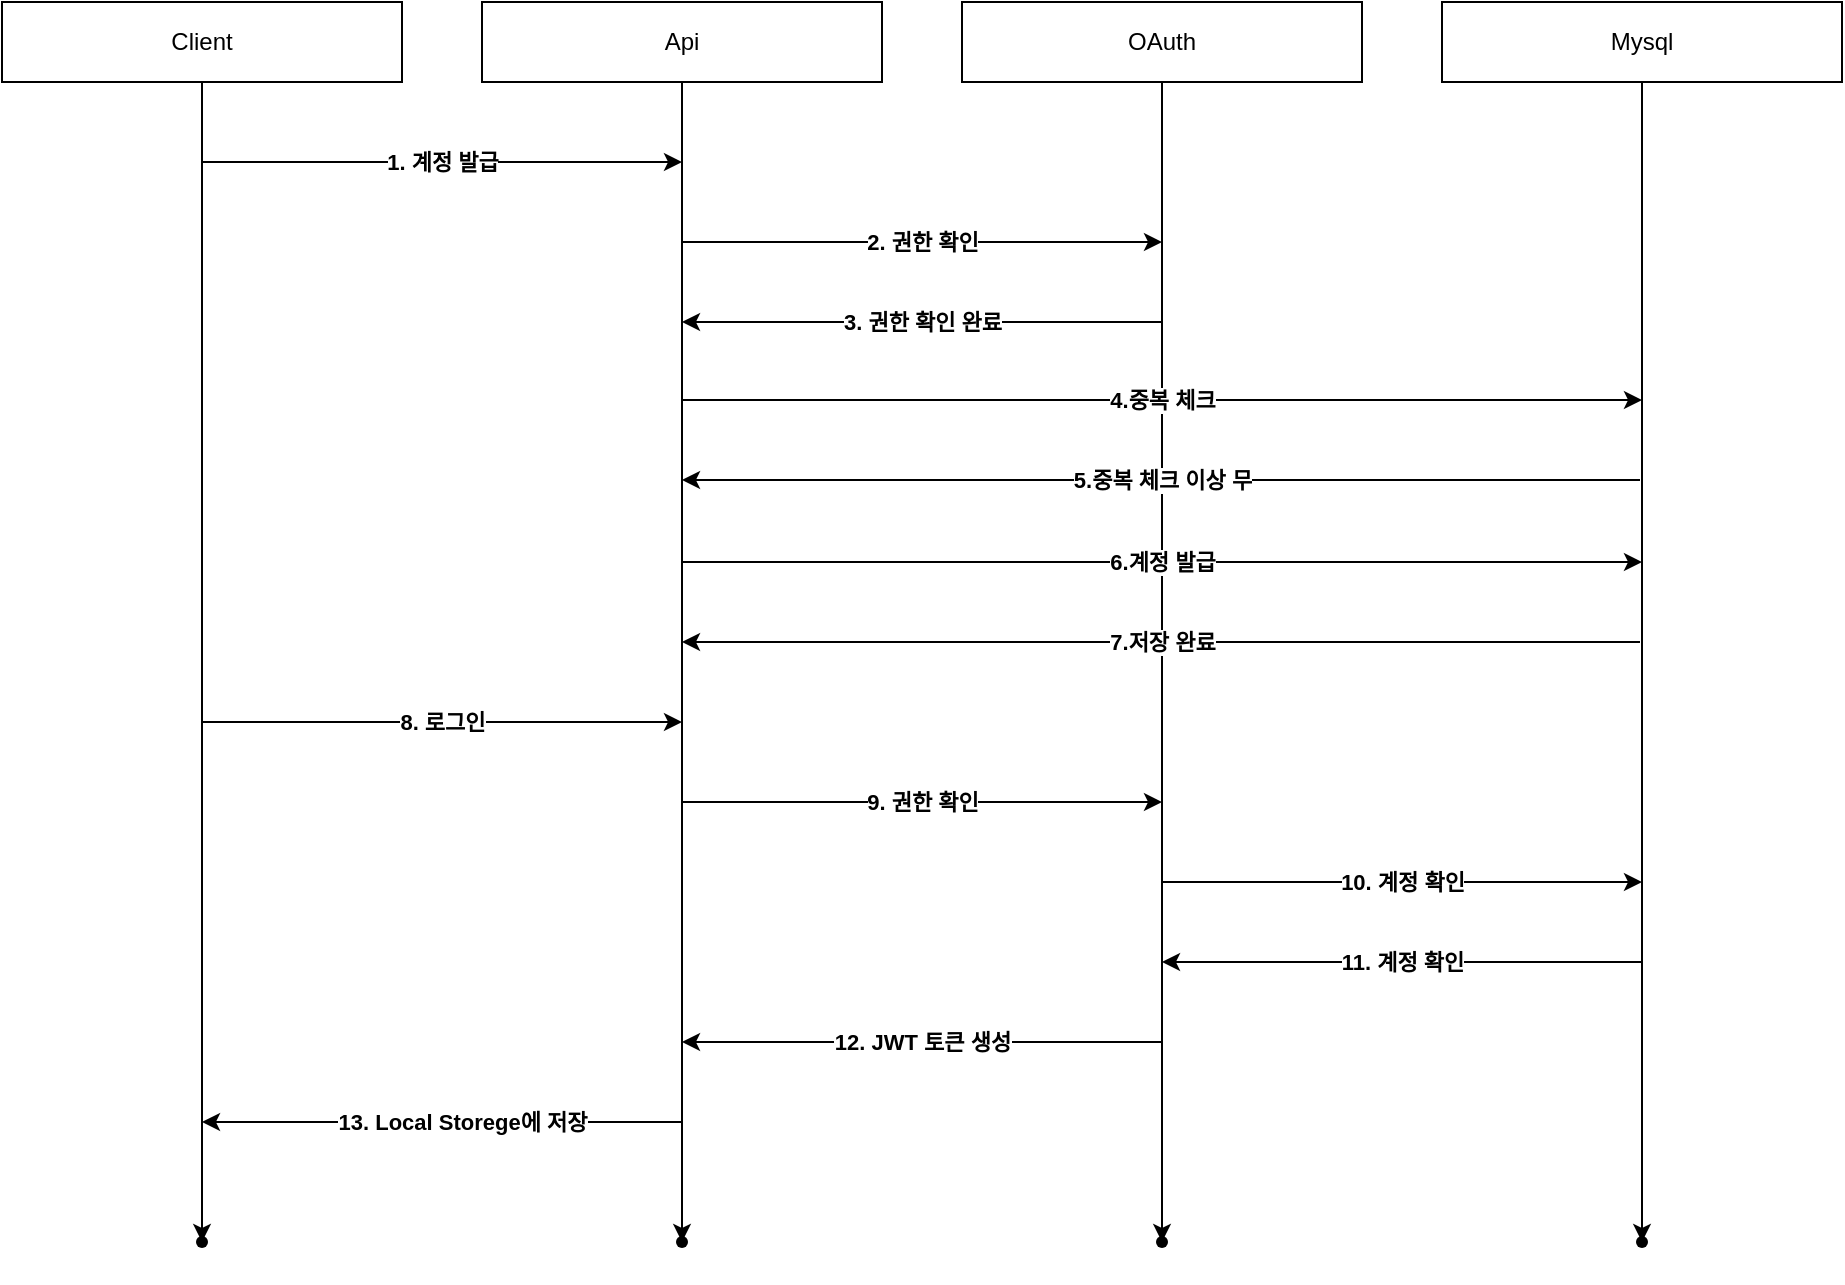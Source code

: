 <mxfile version="15.8.7" type="device"><diagram id="mXTuyuaSWjtJKTaCJTWR" name="페이지-1"><mxGraphModel dx="1422" dy="865" grid="1" gridSize="10" guides="1" tooltips="1" connect="1" arrows="1" fold="1" page="1" pageScale="1" pageWidth="1169" pageHeight="827" math="0" shadow="0"><root><mxCell id="0"/><mxCell id="1" parent="0"/><mxCell id="IJP1vdUcDlDx1U-0UVCD-7" value="" style="edgeStyle=orthogonalEdgeStyle;rounded=0;orthogonalLoop=1;jettySize=auto;html=1;" edge="1" parent="1" source="IJP1vdUcDlDx1U-0UVCD-1" target="IJP1vdUcDlDx1U-0UVCD-6"><mxGeometry relative="1" as="geometry"/></mxCell><mxCell id="IJP1vdUcDlDx1U-0UVCD-1" value="Client" style="rounded=0;whiteSpace=wrap;html=1;" vertex="1" parent="1"><mxGeometry x="80" y="160" width="200" height="40" as="geometry"/></mxCell><mxCell id="IJP1vdUcDlDx1U-0UVCD-9" value="" style="edgeStyle=orthogonalEdgeStyle;rounded=0;orthogonalLoop=1;jettySize=auto;html=1;" edge="1" parent="1" source="IJP1vdUcDlDx1U-0UVCD-2" target="IJP1vdUcDlDx1U-0UVCD-8"><mxGeometry relative="1" as="geometry"/></mxCell><mxCell id="IJP1vdUcDlDx1U-0UVCD-2" value="Api" style="rounded=0;whiteSpace=wrap;html=1;" vertex="1" parent="1"><mxGeometry x="320" y="160" width="200" height="40" as="geometry"/></mxCell><mxCell id="IJP1vdUcDlDx1U-0UVCD-11" value="" style="edgeStyle=orthogonalEdgeStyle;rounded=0;orthogonalLoop=1;jettySize=auto;html=1;" edge="1" parent="1" source="IJP1vdUcDlDx1U-0UVCD-3" target="IJP1vdUcDlDx1U-0UVCD-10"><mxGeometry relative="1" as="geometry"/></mxCell><mxCell id="IJP1vdUcDlDx1U-0UVCD-3" value="OAuth" style="rounded=0;whiteSpace=wrap;html=1;" vertex="1" parent="1"><mxGeometry x="560" y="160" width="200" height="40" as="geometry"/></mxCell><mxCell id="IJP1vdUcDlDx1U-0UVCD-6" value="" style="shape=waypoint;size=6;pointerEvents=1;points=[];fillColor=rgb(255, 255, 255);resizable=0;rotatable=0;perimeter=centerPerimeter;snapToPoint=1;rounded=0;" vertex="1" parent="1"><mxGeometry x="160" y="760" width="40" height="40" as="geometry"/></mxCell><mxCell id="IJP1vdUcDlDx1U-0UVCD-8" value="" style="shape=waypoint;size=6;pointerEvents=1;points=[];fillColor=rgb(255, 255, 255);resizable=0;rotatable=0;perimeter=centerPerimeter;snapToPoint=1;rounded=0;" vertex="1" parent="1"><mxGeometry x="400" y="760" width="40" height="40" as="geometry"/></mxCell><mxCell id="IJP1vdUcDlDx1U-0UVCD-10" value="" style="shape=waypoint;size=6;pointerEvents=1;points=[];fillColor=rgb(255, 255, 255);resizable=0;rotatable=0;perimeter=centerPerimeter;snapToPoint=1;rounded=0;" vertex="1" parent="1"><mxGeometry x="640" y="760" width="40" height="40" as="geometry"/></mxCell><mxCell id="IJP1vdUcDlDx1U-0UVCD-12" value="1. 계정 발급" style="endArrow=classic;html=1;rounded=0;fontStyle=1" edge="1" parent="1"><mxGeometry width="50" height="50" relative="1" as="geometry"><mxPoint x="180" y="240" as="sourcePoint"/><mxPoint x="420" y="240" as="targetPoint"/></mxGeometry></mxCell><mxCell id="IJP1vdUcDlDx1U-0UVCD-15" value="" style="edgeStyle=orthogonalEdgeStyle;rounded=0;orthogonalLoop=1;jettySize=auto;html=1;" edge="1" parent="1" source="IJP1vdUcDlDx1U-0UVCD-13" target="IJP1vdUcDlDx1U-0UVCD-14"><mxGeometry relative="1" as="geometry"/></mxCell><mxCell id="IJP1vdUcDlDx1U-0UVCD-13" value="Mysql" style="rounded=0;whiteSpace=wrap;html=1;" vertex="1" parent="1"><mxGeometry x="800" y="160" width="200" height="40" as="geometry"/></mxCell><mxCell id="IJP1vdUcDlDx1U-0UVCD-14" value="" style="shape=waypoint;size=6;pointerEvents=1;points=[];fillColor=rgb(255, 255, 255);resizable=0;rotatable=0;perimeter=centerPerimeter;snapToPoint=1;rounded=0;" vertex="1" parent="1"><mxGeometry x="880" y="760" width="40" height="40" as="geometry"/></mxCell><mxCell id="IJP1vdUcDlDx1U-0UVCD-16" value="4.중복 체크" style="endArrow=classic;html=1;rounded=0;fontStyle=1" edge="1" parent="1"><mxGeometry width="50" height="50" relative="1" as="geometry"><mxPoint x="420" y="359" as="sourcePoint"/><mxPoint x="900" y="359" as="targetPoint"/></mxGeometry></mxCell><mxCell id="IJP1vdUcDlDx1U-0UVCD-17" value="2. 권한 확인" style="endArrow=classic;html=1;rounded=0;fontStyle=1" edge="1" parent="1"><mxGeometry width="50" height="50" relative="1" as="geometry"><mxPoint x="420" y="280" as="sourcePoint"/><mxPoint x="660" y="280" as="targetPoint"/></mxGeometry></mxCell><mxCell id="IJP1vdUcDlDx1U-0UVCD-20" value="3. 권한 확인 완료" style="endArrow=classic;html=1;rounded=0;fontStyle=1" edge="1" parent="1"><mxGeometry width="50" height="50" relative="1" as="geometry"><mxPoint x="660" y="320" as="sourcePoint"/><mxPoint x="420" y="320" as="targetPoint"/></mxGeometry></mxCell><mxCell id="IJP1vdUcDlDx1U-0UVCD-21" value="5.중복 체크 이상 무" style="endArrow=classic;html=1;rounded=0;fontStyle=1" edge="1" parent="1"><mxGeometry width="50" height="50" relative="1" as="geometry"><mxPoint x="899" y="399" as="sourcePoint"/><mxPoint x="420" y="399" as="targetPoint"/></mxGeometry></mxCell><mxCell id="IJP1vdUcDlDx1U-0UVCD-22" value="6.계정 발급" style="endArrow=classic;html=1;rounded=0;fontStyle=1" edge="1" parent="1"><mxGeometry width="50" height="50" relative="1" as="geometry"><mxPoint x="420" y="440" as="sourcePoint"/><mxPoint x="900" y="440" as="targetPoint"/></mxGeometry></mxCell><mxCell id="IJP1vdUcDlDx1U-0UVCD-23" value="7.저장 완료" style="endArrow=classic;html=1;rounded=0;fontStyle=1" edge="1" parent="1"><mxGeometry width="50" height="50" relative="1" as="geometry"><mxPoint x="899" y="480" as="sourcePoint"/><mxPoint x="420" y="480" as="targetPoint"/></mxGeometry></mxCell><mxCell id="IJP1vdUcDlDx1U-0UVCD-24" value="8. 로그인" style="endArrow=classic;html=1;rounded=0;fontStyle=1" edge="1" parent="1"><mxGeometry width="50" height="50" relative="1" as="geometry"><mxPoint x="180" y="520" as="sourcePoint"/><mxPoint x="420" y="520" as="targetPoint"/></mxGeometry></mxCell><mxCell id="IJP1vdUcDlDx1U-0UVCD-25" value="9. 권한 확인" style="endArrow=classic;html=1;rounded=0;fontStyle=1" edge="1" parent="1"><mxGeometry width="50" height="50" relative="1" as="geometry"><mxPoint x="420" y="560" as="sourcePoint"/><mxPoint x="660" y="560" as="targetPoint"/></mxGeometry></mxCell><mxCell id="IJP1vdUcDlDx1U-0UVCD-26" value="10. 계정 확인" style="endArrow=classic;html=1;rounded=0;fontStyle=1" edge="1" parent="1"><mxGeometry width="50" height="50" relative="1" as="geometry"><mxPoint x="660" y="600" as="sourcePoint"/><mxPoint x="900" y="600" as="targetPoint"/></mxGeometry></mxCell><mxCell id="IJP1vdUcDlDx1U-0UVCD-27" value="11. 계정 확인" style="endArrow=classic;html=1;rounded=0;fontStyle=1" edge="1" parent="1"><mxGeometry width="50" height="50" relative="1" as="geometry"><mxPoint x="900" y="640" as="sourcePoint"/><mxPoint x="660" y="640" as="targetPoint"/></mxGeometry></mxCell><mxCell id="IJP1vdUcDlDx1U-0UVCD-28" value="12. JWT 토큰 생성" style="endArrow=classic;html=1;rounded=0;fontStyle=1" edge="1" parent="1"><mxGeometry width="50" height="50" relative="1" as="geometry"><mxPoint x="660" y="680" as="sourcePoint"/><mxPoint x="420" y="680" as="targetPoint"/></mxGeometry></mxCell><mxCell id="IJP1vdUcDlDx1U-0UVCD-29" value="13. Local Storege에 저장" style="endArrow=classic;html=1;rounded=0;fontStyle=1" edge="1" parent="1"><mxGeometry x="-0.083" width="50" height="50" relative="1" as="geometry"><mxPoint x="420" y="720" as="sourcePoint"/><mxPoint x="180" y="720" as="targetPoint"/><mxPoint as="offset"/></mxGeometry></mxCell></root></mxGraphModel></diagram></mxfile>